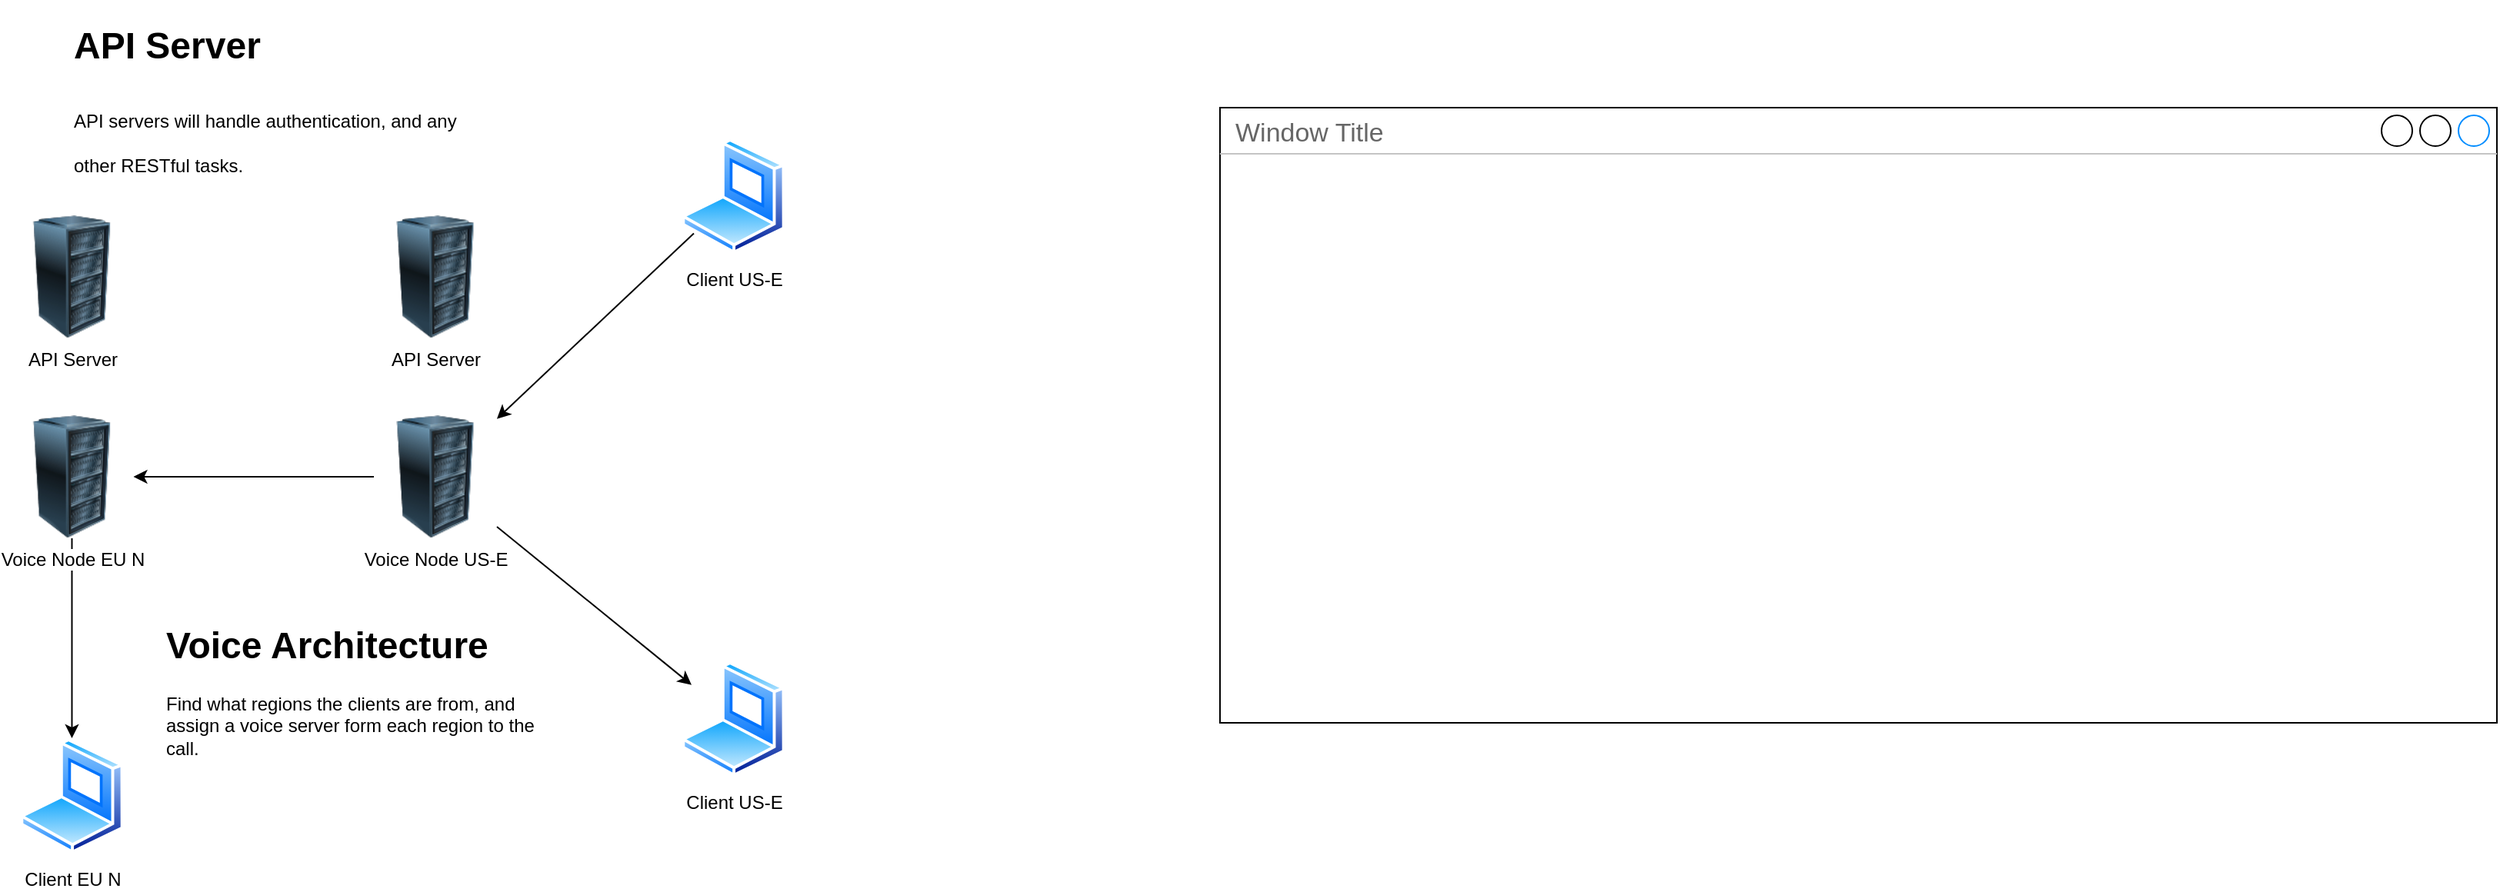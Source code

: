<mxfile>
    <diagram id="gd-MghJwH5m4QdaIvmWz" name="Page-1">
        <mxGraphModel dx="2623" dy="811" grid="1" gridSize="10" guides="1" tooltips="1" connect="1" arrows="1" fold="1" page="1" pageScale="1" pageWidth="850" pageHeight="1100" math="0" shadow="0">
            <root>
                <mxCell id="0"/>
                <mxCell id="1" parent="0"/>
                <mxCell id="2" value="API Server" style="image;html=1;image=img/lib/clip_art/computers/Server_Rack_128x128.png" vertex="1" parent="1">
                    <mxGeometry x="63.75" y="230" width="80" height="80" as="geometry"/>
                </mxCell>
                <mxCell id="12" style="edgeStyle=none;html=1;" edge="1" parent="1" source="3" target="4">
                    <mxGeometry relative="1" as="geometry"/>
                </mxCell>
                <mxCell id="3" value="Client US-E" style="aspect=fixed;perimeter=ellipsePerimeter;html=1;align=center;shadow=0;dashed=0;spacingTop=3;image;image=img/lib/active_directory/laptop_client.svg;" vertex="1" parent="1">
                    <mxGeometry x="500" y="180" width="67.5" height="75" as="geometry"/>
                </mxCell>
                <mxCell id="13" style="edgeStyle=none;html=1;" edge="1" parent="1" source="4" target="6">
                    <mxGeometry relative="1" as="geometry"/>
                </mxCell>
                <mxCell id="14" style="edgeStyle=none;html=1;" edge="1" parent="1" source="4" target="5">
                    <mxGeometry relative="1" as="geometry"/>
                </mxCell>
                <mxCell id="4" value="Voice Node US-E" style="image;html=1;image=img/lib/clip_art/computers/Server_Rack_128x128.png" vertex="1" parent="1">
                    <mxGeometry x="300" y="360" width="80" height="80" as="geometry"/>
                </mxCell>
                <mxCell id="15" style="edgeStyle=none;html=1;" edge="1" parent="1" source="5" target="9">
                    <mxGeometry relative="1" as="geometry"/>
                </mxCell>
                <mxCell id="5" value="Voice Node EU N" style="image;html=1;image=img/lib/clip_art/computers/Server_Rack_128x128.png" vertex="1" parent="1">
                    <mxGeometry x="63.75" y="360" width="80" height="80" as="geometry"/>
                </mxCell>
                <mxCell id="6" value="Client US-E" style="aspect=fixed;perimeter=ellipsePerimeter;html=1;align=center;shadow=0;dashed=0;spacingTop=3;image;image=img/lib/active_directory/laptop_client.svg;" vertex="1" parent="1">
                    <mxGeometry x="500" y="520" width="67.5" height="75" as="geometry"/>
                </mxCell>
                <mxCell id="9" value="Client EU N" style="aspect=fixed;perimeter=ellipsePerimeter;html=1;align=center;shadow=0;dashed=0;spacingTop=3;image;image=img/lib/active_directory/laptop_client.svg;" vertex="1" parent="1">
                    <mxGeometry x="70" y="570" width="67.5" height="75" as="geometry"/>
                </mxCell>
                <mxCell id="11" value="&lt;h1&gt;Voice Architecture&lt;/h1&gt;&lt;p&gt;Find what regions the clients are from, and assign a voice server form each region to the call.&lt;/p&gt;" style="text;html=1;strokeColor=none;fillColor=none;spacing=5;spacingTop=-20;whiteSpace=wrap;overflow=hidden;rounded=0;" vertex="1" parent="1">
                    <mxGeometry x="160" y="490" width="265" height="110" as="geometry"/>
                </mxCell>
                <mxCell id="16" value="API Server" style="image;html=1;image=img/lib/clip_art/computers/Server_Rack_128x128.png" vertex="1" parent="1">
                    <mxGeometry x="300" y="230" width="80" height="80" as="geometry"/>
                </mxCell>
                <mxCell id="17" value="&lt;h1&gt;&lt;span style=&quot;background-color: initial;&quot;&gt;API Server&lt;/span&gt;&lt;/h1&gt;&lt;h1&gt;&lt;span style=&quot;background-color: initial; font-size: 12px; font-weight: normal;&quot;&gt;API servers will handle authentication, and any other RESTful tasks.&lt;/span&gt;&lt;br&gt;&lt;/h1&gt;" style="text;html=1;strokeColor=none;fillColor=none;spacing=5;spacingTop=-20;whiteSpace=wrap;overflow=hidden;rounded=0;" vertex="1" parent="1">
                    <mxGeometry x="100" y="100" width="265" height="110" as="geometry"/>
                </mxCell>
                <mxCell id="22" value="Window Title" style="strokeWidth=1;shadow=0;dashed=0;align=center;html=1;shape=mxgraph.mockup.containers.window;align=left;verticalAlign=top;spacingLeft=8;strokeColor2=#008cff;strokeColor3=#c4c4c4;fontColor=#666666;mainText=;fontSize=17;labelBackgroundColor=none;" vertex="1" parent="1">
                    <mxGeometry x="850" y="160" width="830" height="400" as="geometry"/>
                </mxCell>
            </root>
        </mxGraphModel>
    </diagram>
</mxfile>